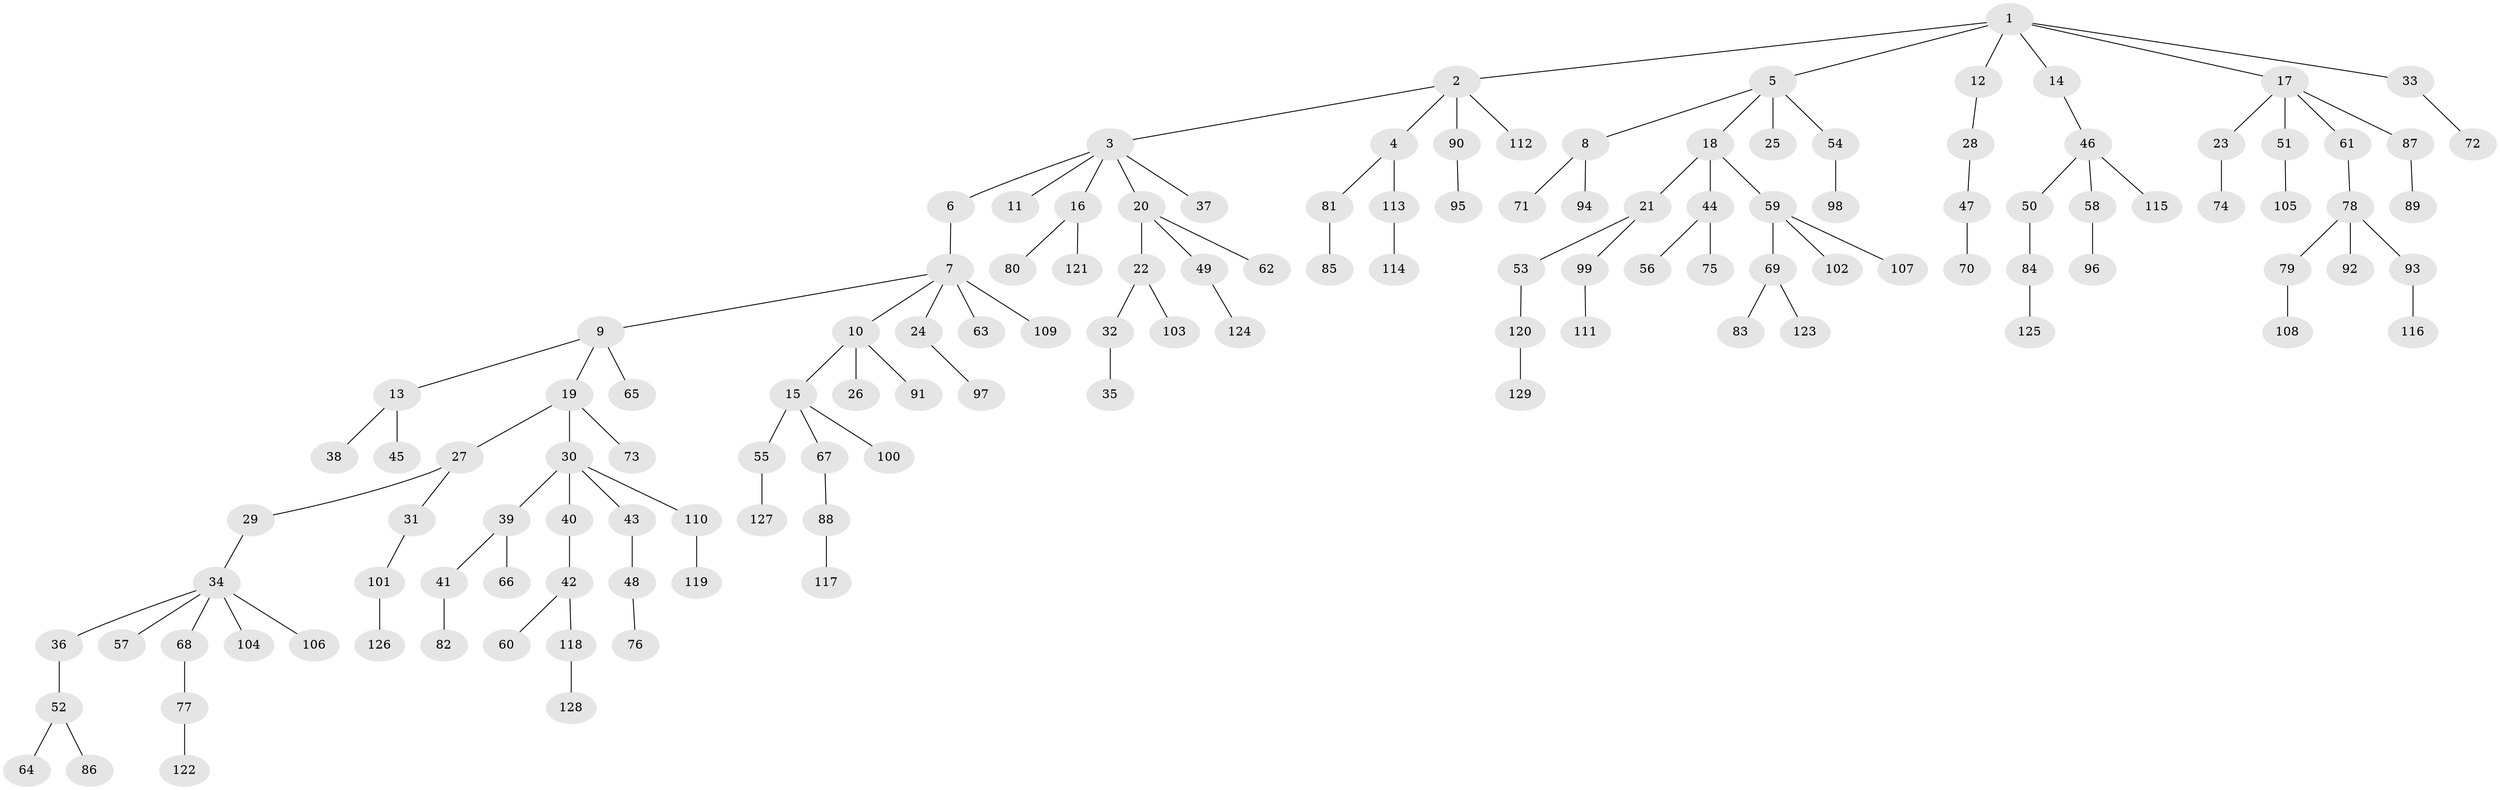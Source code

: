 // coarse degree distribution, {2: 0.28888888888888886, 1: 0.5777777777777777, 3: 0.044444444444444446, 4: 0.03333333333333333, 5: 0.022222222222222223, 18: 0.011111111111111112, 10: 0.011111111111111112, 12: 0.011111111111111112}
// Generated by graph-tools (version 1.1) at 2025/56/03/04/25 21:56:28]
// undirected, 129 vertices, 128 edges
graph export_dot {
graph [start="1"]
  node [color=gray90,style=filled];
  1;
  2;
  3;
  4;
  5;
  6;
  7;
  8;
  9;
  10;
  11;
  12;
  13;
  14;
  15;
  16;
  17;
  18;
  19;
  20;
  21;
  22;
  23;
  24;
  25;
  26;
  27;
  28;
  29;
  30;
  31;
  32;
  33;
  34;
  35;
  36;
  37;
  38;
  39;
  40;
  41;
  42;
  43;
  44;
  45;
  46;
  47;
  48;
  49;
  50;
  51;
  52;
  53;
  54;
  55;
  56;
  57;
  58;
  59;
  60;
  61;
  62;
  63;
  64;
  65;
  66;
  67;
  68;
  69;
  70;
  71;
  72;
  73;
  74;
  75;
  76;
  77;
  78;
  79;
  80;
  81;
  82;
  83;
  84;
  85;
  86;
  87;
  88;
  89;
  90;
  91;
  92;
  93;
  94;
  95;
  96;
  97;
  98;
  99;
  100;
  101;
  102;
  103;
  104;
  105;
  106;
  107;
  108;
  109;
  110;
  111;
  112;
  113;
  114;
  115;
  116;
  117;
  118;
  119;
  120;
  121;
  122;
  123;
  124;
  125;
  126;
  127;
  128;
  129;
  1 -- 2;
  1 -- 5;
  1 -- 12;
  1 -- 14;
  1 -- 17;
  1 -- 33;
  2 -- 3;
  2 -- 4;
  2 -- 90;
  2 -- 112;
  3 -- 6;
  3 -- 11;
  3 -- 16;
  3 -- 20;
  3 -- 37;
  4 -- 81;
  4 -- 113;
  5 -- 8;
  5 -- 18;
  5 -- 25;
  5 -- 54;
  6 -- 7;
  7 -- 9;
  7 -- 10;
  7 -- 24;
  7 -- 63;
  7 -- 109;
  8 -- 71;
  8 -- 94;
  9 -- 13;
  9 -- 19;
  9 -- 65;
  10 -- 15;
  10 -- 26;
  10 -- 91;
  12 -- 28;
  13 -- 38;
  13 -- 45;
  14 -- 46;
  15 -- 55;
  15 -- 67;
  15 -- 100;
  16 -- 80;
  16 -- 121;
  17 -- 23;
  17 -- 51;
  17 -- 61;
  17 -- 87;
  18 -- 21;
  18 -- 44;
  18 -- 59;
  19 -- 27;
  19 -- 30;
  19 -- 73;
  20 -- 22;
  20 -- 49;
  20 -- 62;
  21 -- 53;
  21 -- 99;
  22 -- 32;
  22 -- 103;
  23 -- 74;
  24 -- 97;
  27 -- 29;
  27 -- 31;
  28 -- 47;
  29 -- 34;
  30 -- 39;
  30 -- 40;
  30 -- 43;
  30 -- 110;
  31 -- 101;
  32 -- 35;
  33 -- 72;
  34 -- 36;
  34 -- 57;
  34 -- 68;
  34 -- 104;
  34 -- 106;
  36 -- 52;
  39 -- 41;
  39 -- 66;
  40 -- 42;
  41 -- 82;
  42 -- 60;
  42 -- 118;
  43 -- 48;
  44 -- 56;
  44 -- 75;
  46 -- 50;
  46 -- 58;
  46 -- 115;
  47 -- 70;
  48 -- 76;
  49 -- 124;
  50 -- 84;
  51 -- 105;
  52 -- 64;
  52 -- 86;
  53 -- 120;
  54 -- 98;
  55 -- 127;
  58 -- 96;
  59 -- 69;
  59 -- 102;
  59 -- 107;
  61 -- 78;
  67 -- 88;
  68 -- 77;
  69 -- 83;
  69 -- 123;
  77 -- 122;
  78 -- 79;
  78 -- 92;
  78 -- 93;
  79 -- 108;
  81 -- 85;
  84 -- 125;
  87 -- 89;
  88 -- 117;
  90 -- 95;
  93 -- 116;
  99 -- 111;
  101 -- 126;
  110 -- 119;
  113 -- 114;
  118 -- 128;
  120 -- 129;
}
